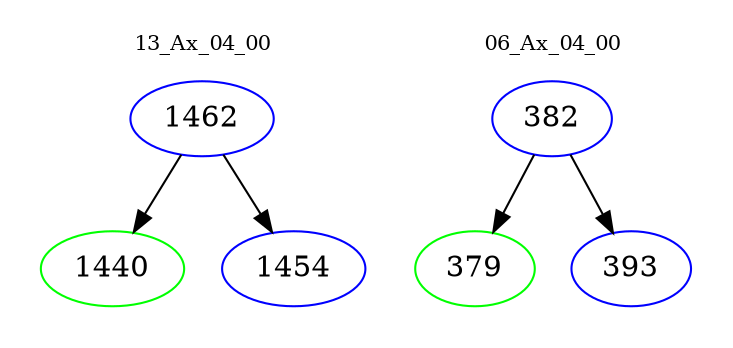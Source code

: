 digraph{
subgraph cluster_0 {
color = white
label = "13_Ax_04_00";
fontsize=10;
T0_1462 [label="1462", color="blue"]
T0_1462 -> T0_1440 [color="black"]
T0_1440 [label="1440", color="green"]
T0_1462 -> T0_1454 [color="black"]
T0_1454 [label="1454", color="blue"]
}
subgraph cluster_1 {
color = white
label = "06_Ax_04_00";
fontsize=10;
T1_382 [label="382", color="blue"]
T1_382 -> T1_379 [color="black"]
T1_379 [label="379", color="green"]
T1_382 -> T1_393 [color="black"]
T1_393 [label="393", color="blue"]
}
}
